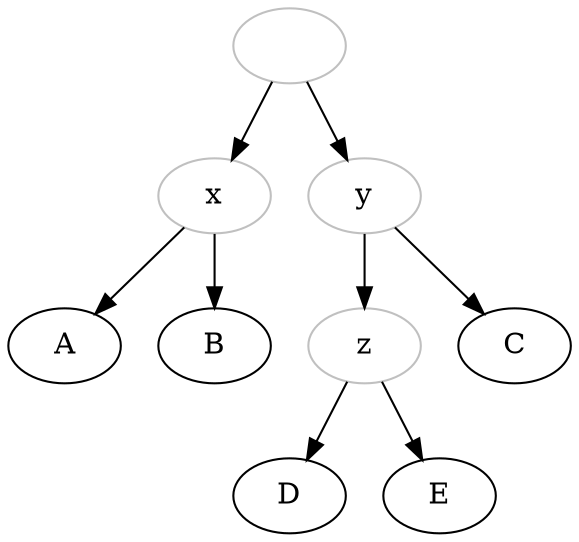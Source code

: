 digraph {

original[color="grey", label=""];
x[color="grey"];
y[color="grey"];
z[color="grey"];

original->x;
x->A;
x->B;
original->y;
y->C;
y->z;
z->D;
z->E;

}
